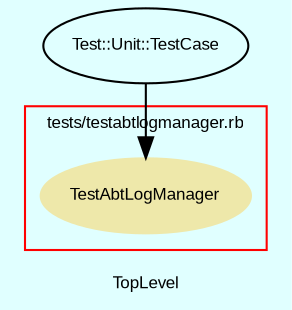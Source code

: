 digraph TopLevel {
    compound = true
    bgcolor = lightcyan1
    fontname = Arial
    fontsize = 8
    label = "TopLevel"
    node [
        fontname = Arial,
        fontsize = 8,
        color = black
    ]

    subgraph cluster_4 {
        fontname = Arial
        color = red
        label = "tests/testabtlogmanager.rb"
        TestAbtLogManager [
            fontcolor = black,
            URL = "classes/TestAbtLogManager.html",
            shape = ellipse,
            color = palegoldenrod,
            style = filled,
            label = "TestAbtLogManager"
        ]

    }

    Test__Unit__TestCase [
        URL = "classes/Test/Unit/TestCase.html",
        label = "Test::Unit::TestCase"
    ]

    Test__Unit__TestCase -> TestAbtLogManager [

    ]

}

